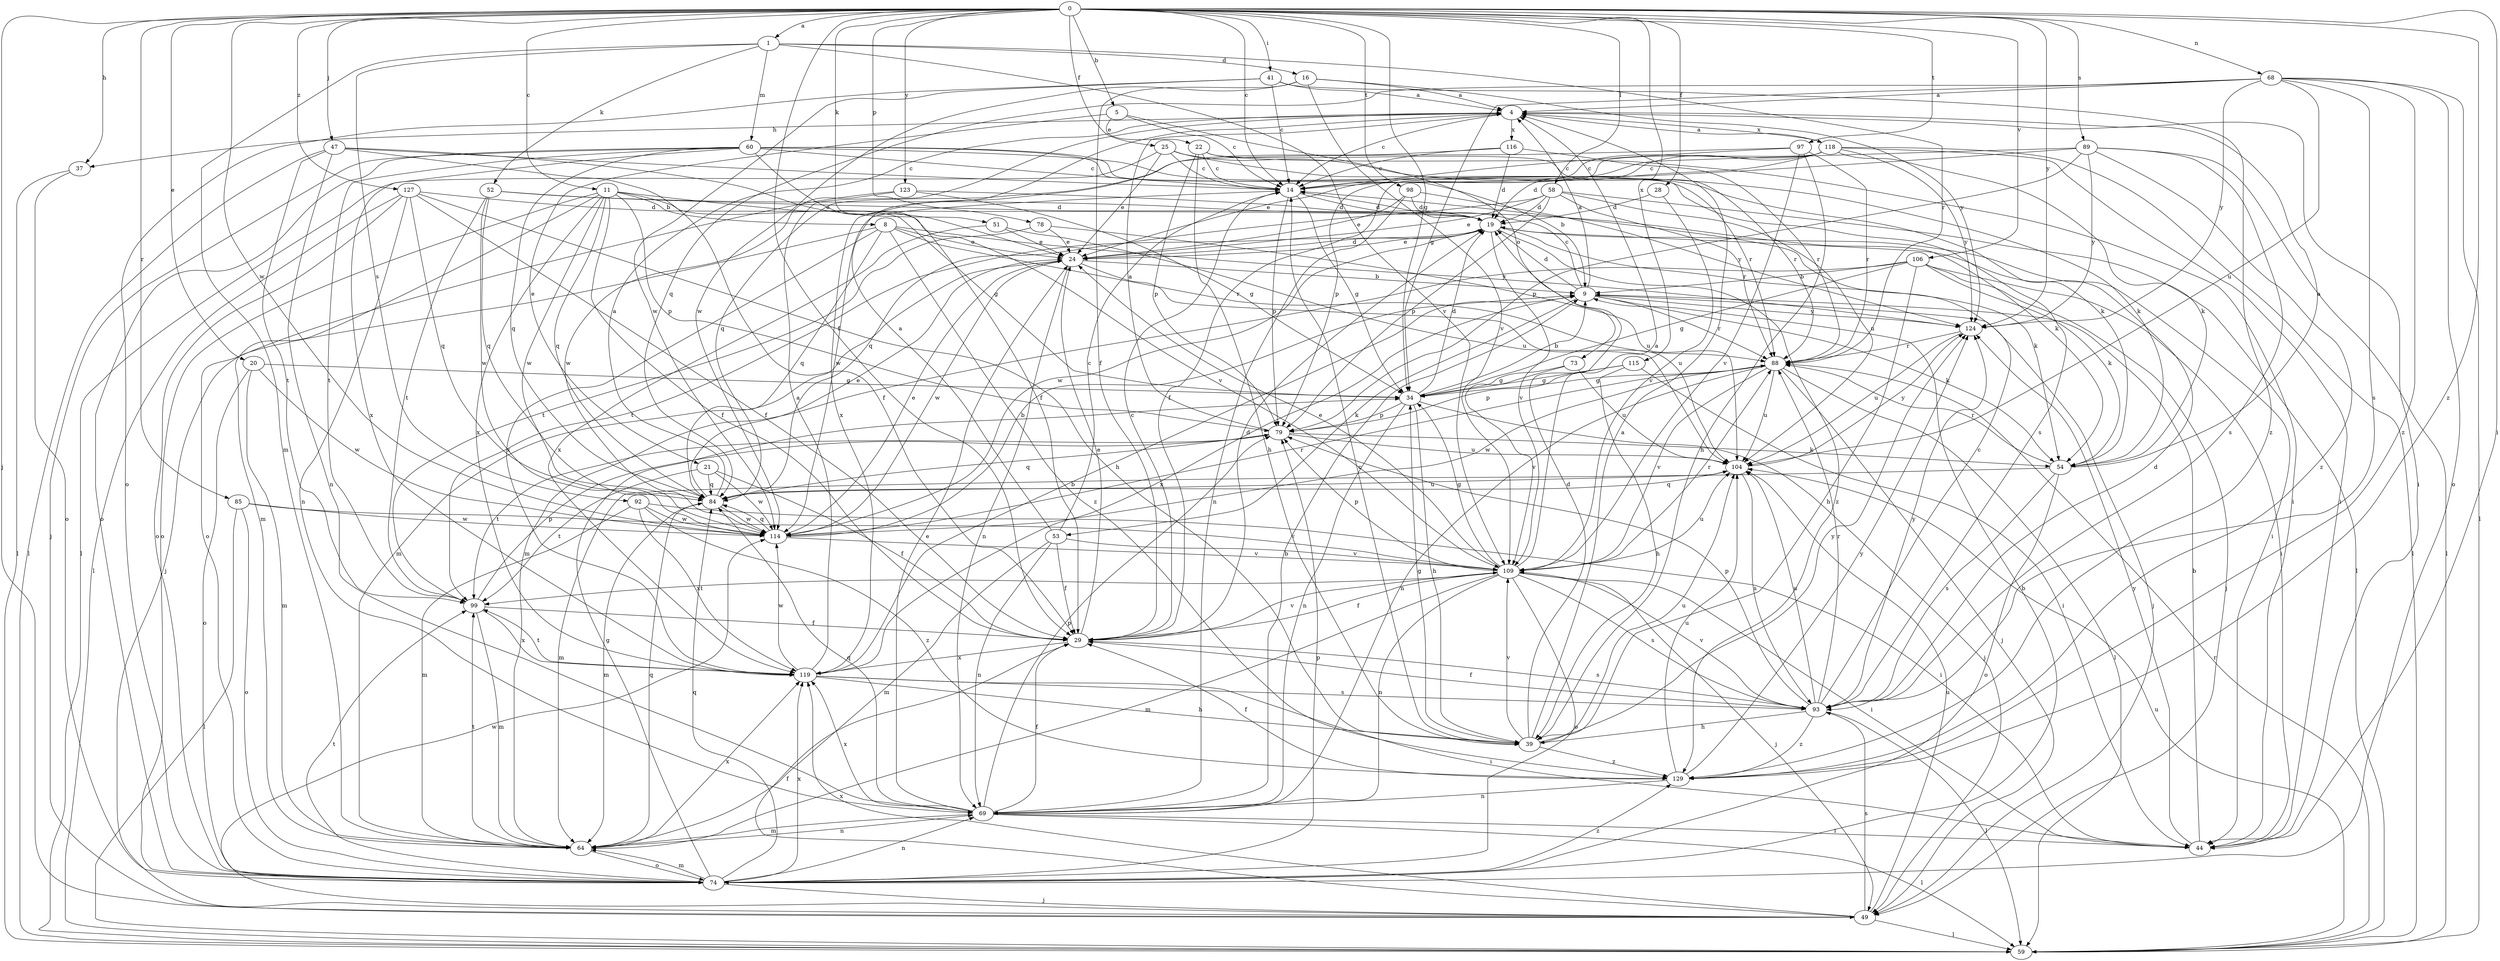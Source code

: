 strict digraph  {
0;
1;
4;
5;
8;
9;
11;
14;
16;
19;
20;
21;
22;
24;
25;
28;
29;
34;
37;
39;
41;
44;
47;
49;
51;
52;
53;
54;
58;
59;
60;
64;
68;
69;
73;
74;
78;
79;
84;
85;
88;
89;
92;
93;
97;
98;
99;
104;
106;
109;
114;
115;
116;
118;
119;
123;
124;
127;
129;
0 -> 1  [label=a];
0 -> 5  [label=b];
0 -> 11  [label=c];
0 -> 14  [label=c];
0 -> 20  [label=e];
0 -> 25  [label=f];
0 -> 28  [label=f];
0 -> 29  [label=f];
0 -> 34  [label=g];
0 -> 37  [label=h];
0 -> 41  [label=i];
0 -> 44  [label=i];
0 -> 47  [label=j];
0 -> 49  [label=j];
0 -> 51  [label=k];
0 -> 58  [label=l];
0 -> 68  [label=n];
0 -> 78  [label=p];
0 -> 85  [label=r];
0 -> 89  [label=s];
0 -> 97  [label=t];
0 -> 98  [label=t];
0 -> 106  [label=v];
0 -> 114  [label=w];
0 -> 115  [label=x];
0 -> 123  [label=y];
0 -> 124  [label=y];
0 -> 127  [label=z];
0 -> 129  [label=z];
1 -> 16  [label=d];
1 -> 52  [label=k];
1 -> 60  [label=m];
1 -> 64  [label=m];
1 -> 88  [label=r];
1 -> 92  [label=s];
1 -> 109  [label=v];
4 -> 14  [label=c];
4 -> 37  [label=h];
4 -> 44  [label=i];
4 -> 116  [label=x];
4 -> 118  [label=x];
5 -> 14  [label=c];
5 -> 21  [label=e];
5 -> 22  [label=e];
5 -> 73  [label=o];
8 -> 24  [label=e];
8 -> 49  [label=j];
8 -> 84  [label=q];
8 -> 88  [label=r];
8 -> 119  [label=x];
8 -> 124  [label=y];
8 -> 129  [label=z];
9 -> 4  [label=a];
9 -> 14  [label=c];
9 -> 19  [label=d];
9 -> 49  [label=j];
9 -> 53  [label=k];
9 -> 54  [label=k];
9 -> 88  [label=r];
9 -> 119  [label=x];
9 -> 124  [label=y];
11 -> 8  [label=b];
11 -> 29  [label=f];
11 -> 34  [label=g];
11 -> 64  [label=m];
11 -> 74  [label=o];
11 -> 79  [label=p];
11 -> 84  [label=q];
11 -> 109  [label=v];
11 -> 114  [label=w];
11 -> 119  [label=x];
14 -> 19  [label=d];
14 -> 34  [label=g];
14 -> 79  [label=p];
14 -> 114  [label=w];
16 -> 4  [label=a];
16 -> 29  [label=f];
16 -> 109  [label=v];
16 -> 114  [label=w];
16 -> 124  [label=y];
19 -> 24  [label=e];
19 -> 44  [label=i];
19 -> 54  [label=k];
19 -> 99  [label=t];
19 -> 109  [label=v];
19 -> 114  [label=w];
19 -> 129  [label=z];
20 -> 34  [label=g];
20 -> 64  [label=m];
20 -> 74  [label=o];
20 -> 114  [label=w];
21 -> 29  [label=f];
21 -> 84  [label=q];
21 -> 99  [label=t];
21 -> 114  [label=w];
22 -> 14  [label=c];
22 -> 39  [label=h];
22 -> 44  [label=i];
22 -> 79  [label=p];
22 -> 88  [label=r];
24 -> 9  [label=b];
24 -> 19  [label=d];
24 -> 64  [label=m];
24 -> 69  [label=n];
24 -> 104  [label=u];
24 -> 114  [label=w];
25 -> 14  [label=c];
25 -> 24  [label=e];
25 -> 54  [label=k];
25 -> 59  [label=l];
25 -> 88  [label=r];
28 -> 19  [label=d];
28 -> 109  [label=v];
29 -> 14  [label=c];
29 -> 19  [label=d];
29 -> 24  [label=e];
29 -> 93  [label=s];
29 -> 109  [label=v];
29 -> 119  [label=x];
34 -> 9  [label=b];
34 -> 19  [label=d];
34 -> 39  [label=h];
34 -> 49  [label=j];
34 -> 69  [label=n];
34 -> 79  [label=p];
37 -> 59  [label=l];
37 -> 74  [label=o];
39 -> 4  [label=a];
39 -> 14  [label=c];
39 -> 19  [label=d];
39 -> 34  [label=g];
39 -> 104  [label=u];
39 -> 109  [label=v];
39 -> 124  [label=y];
39 -> 129  [label=z];
41 -> 4  [label=a];
41 -> 14  [label=c];
41 -> 74  [label=o];
41 -> 114  [label=w];
41 -> 129  [label=z];
44 -> 9  [label=b];
44 -> 124  [label=y];
47 -> 14  [label=c];
47 -> 24  [label=e];
47 -> 29  [label=f];
47 -> 59  [label=l];
47 -> 69  [label=n];
47 -> 99  [label=t];
49 -> 29  [label=f];
49 -> 59  [label=l];
49 -> 93  [label=s];
49 -> 104  [label=u];
49 -> 114  [label=w];
49 -> 119  [label=x];
51 -> 24  [label=e];
51 -> 104  [label=u];
51 -> 119  [label=x];
52 -> 19  [label=d];
52 -> 54  [label=k];
52 -> 84  [label=q];
52 -> 99  [label=t];
52 -> 114  [label=w];
53 -> 4  [label=a];
53 -> 14  [label=c];
53 -> 29  [label=f];
53 -> 64  [label=m];
53 -> 69  [label=n];
53 -> 109  [label=v];
54 -> 4  [label=a];
54 -> 64  [label=m];
54 -> 74  [label=o];
54 -> 88  [label=r];
54 -> 93  [label=s];
58 -> 19  [label=d];
58 -> 24  [label=e];
58 -> 59  [label=l];
58 -> 79  [label=p];
58 -> 84  [label=q];
58 -> 88  [label=r];
58 -> 104  [label=u];
59 -> 88  [label=r];
59 -> 104  [label=u];
60 -> 9  [label=b];
60 -> 14  [label=c];
60 -> 29  [label=f];
60 -> 49  [label=j];
60 -> 54  [label=k];
60 -> 74  [label=o];
60 -> 84  [label=q];
60 -> 93  [label=s];
60 -> 99  [label=t];
60 -> 119  [label=x];
64 -> 69  [label=n];
64 -> 74  [label=o];
64 -> 84  [label=q];
64 -> 99  [label=t];
64 -> 119  [label=x];
68 -> 4  [label=a];
68 -> 34  [label=g];
68 -> 59  [label=l];
68 -> 74  [label=o];
68 -> 84  [label=q];
68 -> 93  [label=s];
68 -> 104  [label=u];
68 -> 124  [label=y];
68 -> 129  [label=z];
69 -> 9  [label=b];
69 -> 24  [label=e];
69 -> 29  [label=f];
69 -> 44  [label=i];
69 -> 59  [label=l];
69 -> 64  [label=m];
69 -> 79  [label=p];
69 -> 84  [label=q];
69 -> 119  [label=x];
73 -> 34  [label=g];
73 -> 104  [label=u];
73 -> 109  [label=v];
74 -> 9  [label=b];
74 -> 34  [label=g];
74 -> 49  [label=j];
74 -> 64  [label=m];
74 -> 69  [label=n];
74 -> 79  [label=p];
74 -> 84  [label=q];
74 -> 99  [label=t];
74 -> 119  [label=x];
74 -> 129  [label=z];
78 -> 24  [label=e];
78 -> 99  [label=t];
78 -> 104  [label=u];
79 -> 4  [label=a];
79 -> 54  [label=k];
79 -> 84  [label=q];
79 -> 99  [label=t];
79 -> 104  [label=u];
84 -> 4  [label=a];
84 -> 24  [label=e];
84 -> 64  [label=m];
84 -> 104  [label=u];
84 -> 114  [label=w];
85 -> 59  [label=l];
85 -> 74  [label=o];
85 -> 109  [label=v];
85 -> 114  [label=w];
88 -> 34  [label=g];
88 -> 49  [label=j];
88 -> 59  [label=l];
88 -> 69  [label=n];
88 -> 104  [label=u];
88 -> 109  [label=v];
88 -> 114  [label=w];
89 -> 14  [label=c];
89 -> 29  [label=f];
89 -> 59  [label=l];
89 -> 79  [label=p];
89 -> 93  [label=s];
89 -> 124  [label=y];
89 -> 129  [label=z];
92 -> 44  [label=i];
92 -> 64  [label=m];
92 -> 114  [label=w];
92 -> 119  [label=x];
92 -> 129  [label=z];
93 -> 14  [label=c];
93 -> 19  [label=d];
93 -> 29  [label=f];
93 -> 39  [label=h];
93 -> 59  [label=l];
93 -> 79  [label=p];
93 -> 88  [label=r];
93 -> 104  [label=u];
93 -> 109  [label=v];
93 -> 124  [label=y];
93 -> 129  [label=z];
97 -> 14  [label=c];
97 -> 39  [label=h];
97 -> 84  [label=q];
97 -> 88  [label=r];
97 -> 109  [label=v];
98 -> 19  [label=d];
98 -> 24  [label=e];
98 -> 69  [label=n];
98 -> 124  [label=y];
99 -> 29  [label=f];
99 -> 64  [label=m];
99 -> 79  [label=p];
99 -> 119  [label=x];
104 -> 84  [label=q];
104 -> 93  [label=s];
104 -> 124  [label=y];
106 -> 9  [label=b];
106 -> 34  [label=g];
106 -> 39  [label=h];
106 -> 44  [label=i];
106 -> 49  [label=j];
106 -> 54  [label=k];
106 -> 64  [label=m];
109 -> 4  [label=a];
109 -> 24  [label=e];
109 -> 29  [label=f];
109 -> 34  [label=g];
109 -> 44  [label=i];
109 -> 49  [label=j];
109 -> 64  [label=m];
109 -> 69  [label=n];
109 -> 74  [label=o];
109 -> 79  [label=p];
109 -> 88  [label=r];
109 -> 93  [label=s];
109 -> 99  [label=t];
109 -> 104  [label=u];
114 -> 9  [label=b];
114 -> 24  [label=e];
114 -> 84  [label=q];
114 -> 88  [label=r];
114 -> 109  [label=v];
115 -> 34  [label=g];
115 -> 39  [label=h];
115 -> 44  [label=i];
115 -> 79  [label=p];
116 -> 14  [label=c];
116 -> 19  [label=d];
116 -> 88  [label=r];
116 -> 119  [label=x];
118 -> 4  [label=a];
118 -> 14  [label=c];
118 -> 19  [label=d];
118 -> 24  [label=e];
118 -> 44  [label=i];
118 -> 54  [label=k];
118 -> 59  [label=l];
118 -> 79  [label=p];
118 -> 124  [label=y];
119 -> 4  [label=a];
119 -> 9  [label=b];
119 -> 39  [label=h];
119 -> 44  [label=i];
119 -> 93  [label=s];
119 -> 99  [label=t];
119 -> 114  [label=w];
123 -> 19  [label=d];
123 -> 34  [label=g];
123 -> 74  [label=o];
123 -> 114  [label=w];
124 -> 88  [label=r];
124 -> 104  [label=u];
127 -> 19  [label=d];
127 -> 29  [label=f];
127 -> 39  [label=h];
127 -> 59  [label=l];
127 -> 69  [label=n];
127 -> 74  [label=o];
127 -> 84  [label=q];
129 -> 29  [label=f];
129 -> 69  [label=n];
129 -> 104  [label=u];
129 -> 124  [label=y];
}
